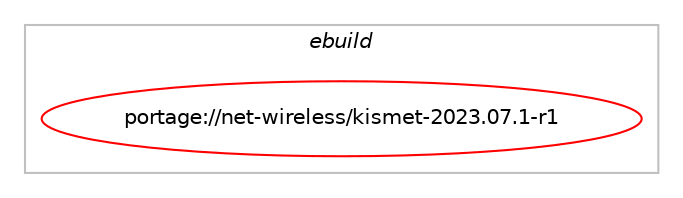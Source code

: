 digraph prolog {

# *************
# Graph options
# *************

newrank=true;
concentrate=true;
compound=true;
graph [rankdir=LR,fontname=Helvetica,fontsize=10,ranksep=1.5];#, ranksep=2.5, nodesep=0.2];
edge  [arrowhead=vee];
node  [fontname=Helvetica,fontsize=10];

# **********
# The ebuild
# **********

subgraph cluster_leftcol {
color=gray;
label=<<i>ebuild</i>>;
id [label="portage://net-wireless/kismet-2023.07.1-r1", color=red, width=4, href="../net-wireless/kismet-2023.07.1-r1.svg"];
}

# ****************
# The dependencies
# ****************

subgraph cluster_midcol {
color=gray;
label=<<i>dependencies</i>>;
subgraph cluster_compile {
fillcolor="#eeeeee";
style=filled;
label=<<i>compile</i>>;
# *** BEGIN UNKNOWN DEPENDENCY TYPE (TODO) ***
# id -> equal(use_conditional_group(positive,kernel_linux,portage://net-wireless/kismet-2023.07.1-r1,[package_dependency(portage://net-wireless/kismet-2023.07.1-r1,install,no,sys-libs,libcap,none,[,,],[],[]),package_dependency(portage://net-wireless/kismet-2023.07.1-r1,install,no,dev-libs,libnl,none,[,,],[slot(3)],[]),package_dependency(portage://net-wireless/kismet-2023.07.1-r1,install,no,net-libs,libpcap,none,[,,],[],[])]))
# *** END UNKNOWN DEPENDENCY TYPE (TODO) ***

# *** BEGIN UNKNOWN DEPENDENCY TYPE (TODO) ***
# id -> equal(use_conditional_group(positive,libusb,portage://net-wireless/kismet-2023.07.1-r1,[package_dependency(portage://net-wireless/kismet-2023.07.1-r1,install,no,virtual,libusb,none,[,,],[slot(1)],[])]))
# *** END UNKNOWN DEPENDENCY TYPE (TODO) ***

# *** BEGIN UNKNOWN DEPENDENCY TYPE (TODO) ***
# id -> equal(use_conditional_group(positive,lm-sensors,portage://net-wireless/kismet-2023.07.1-r1,[package_dependency(portage://net-wireless/kismet-2023.07.1-r1,install,no,sys-apps,lm-sensors,none,[,,],any_same_slot,[])]))
# *** END UNKNOWN DEPENDENCY TYPE (TODO) ***

# *** BEGIN UNKNOWN DEPENDENCY TYPE (TODO) ***
# id -> equal(use_conditional_group(positive,networkmanager,portage://net-wireless/kismet-2023.07.1-r1,[package_dependency(portage://net-wireless/kismet-2023.07.1-r1,install,no,net-misc,networkmanager,none,[,,],[],[])]))
# *** END UNKNOWN DEPENDENCY TYPE (TODO) ***

# *** BEGIN UNKNOWN DEPENDENCY TYPE (TODO) ***
# id -> equal(use_conditional_group(positive,pcre,portage://net-wireless/kismet-2023.07.1-r1,[package_dependency(portage://net-wireless/kismet-2023.07.1-r1,install,no,dev-libs,libpcre2,none,[,,],any_same_slot,[])]))
# *** END UNKNOWN DEPENDENCY TYPE (TODO) ***

# *** BEGIN UNKNOWN DEPENDENCY TYPE (TODO) ***
# id -> equal(use_conditional_group(positive,python_single_target_python3_10,portage://net-wireless/kismet-2023.07.1-r1,[package_dependency(portage://net-wireless/kismet-2023.07.1-r1,install,no,dev-lang,python,none,[,,],[slot(3.10)],[])]))
# *** END UNKNOWN DEPENDENCY TYPE (TODO) ***

# *** BEGIN UNKNOWN DEPENDENCY TYPE (TODO) ***
# id -> equal(use_conditional_group(positive,python_single_target_python3_10,portage://net-wireless/kismet-2023.07.1-r1,[package_dependency(portage://net-wireless/kismet-2023.07.1-r1,install,no,dev-python,protobuf-python,none,[,,],[],[use(enable(python_targets_python3_10),negative)]),package_dependency(portage://net-wireless/kismet-2023.07.1-r1,install,no,dev-python,websockets,none,[,,],[],[use(enable(python_targets_python3_10),negative)])]))
# *** END UNKNOWN DEPENDENCY TYPE (TODO) ***

# *** BEGIN UNKNOWN DEPENDENCY TYPE (TODO) ***
# id -> equal(use_conditional_group(positive,python_single_target_python3_11,portage://net-wireless/kismet-2023.07.1-r1,[package_dependency(portage://net-wireless/kismet-2023.07.1-r1,install,no,dev-lang,python,none,[,,],[slot(3.11)],[])]))
# *** END UNKNOWN DEPENDENCY TYPE (TODO) ***

# *** BEGIN UNKNOWN DEPENDENCY TYPE (TODO) ***
# id -> equal(use_conditional_group(positive,python_single_target_python3_11,portage://net-wireless/kismet-2023.07.1-r1,[package_dependency(portage://net-wireless/kismet-2023.07.1-r1,install,no,dev-python,protobuf-python,none,[,,],[],[use(enable(python_targets_python3_11),negative)]),package_dependency(portage://net-wireless/kismet-2023.07.1-r1,install,no,dev-python,websockets,none,[,,],[],[use(enable(python_targets_python3_11),negative)])]))
# *** END UNKNOWN DEPENDENCY TYPE (TODO) ***

# *** BEGIN UNKNOWN DEPENDENCY TYPE (TODO) ***
# id -> equal(use_conditional_group(positive,python_single_target_python3_12,portage://net-wireless/kismet-2023.07.1-r1,[package_dependency(portage://net-wireless/kismet-2023.07.1-r1,install,no,dev-lang,python,none,[,,],[slot(3.12)],[])]))
# *** END UNKNOWN DEPENDENCY TYPE (TODO) ***

# *** BEGIN UNKNOWN DEPENDENCY TYPE (TODO) ***
# id -> equal(use_conditional_group(positive,python_single_target_python3_12,portage://net-wireless/kismet-2023.07.1-r1,[package_dependency(portage://net-wireless/kismet-2023.07.1-r1,install,no,dev-python,protobuf-python,none,[,,],[],[use(enable(python_targets_python3_12),negative)]),package_dependency(portage://net-wireless/kismet-2023.07.1-r1,install,no,dev-python,websockets,none,[,,],[],[use(enable(python_targets_python3_12),negative)])]))
# *** END UNKNOWN DEPENDENCY TYPE (TODO) ***

# *** BEGIN UNKNOWN DEPENDENCY TYPE (TODO) ***
# id -> equal(use_conditional_group(positive,suid,portage://net-wireless/kismet-2023.07.1-r1,[package_dependency(portage://net-wireless/kismet-2023.07.1-r1,install,no,sys-libs,libcap,none,[,,],[],[])]))
# *** END UNKNOWN DEPENDENCY TYPE (TODO) ***

# *** BEGIN UNKNOWN DEPENDENCY TYPE (TODO) ***
# id -> equal(use_conditional_group(positive,ubertooth,portage://net-wireless/kismet-2023.07.1-r1,[package_dependency(portage://net-wireless/kismet-2023.07.1-r1,install,no,net-wireless,ubertooth,none,[,,],[],[])]))
# *** END UNKNOWN DEPENDENCY TYPE (TODO) ***

# *** BEGIN UNKNOWN DEPENDENCY TYPE (TODO) ***
# id -> equal(package_dependency(portage://net-wireless/kismet-2023.07.1-r1,install,no,dev-db,sqlite,none,[,,],[slot(3)],[]))
# *** END UNKNOWN DEPENDENCY TYPE (TODO) ***

# *** BEGIN UNKNOWN DEPENDENCY TYPE (TODO) ***
# id -> equal(package_dependency(portage://net-wireless/kismet-2023.07.1-r1,install,no,dev-libs,boost,none,[,,],[],[]))
# *** END UNKNOWN DEPENDENCY TYPE (TODO) ***

# *** BEGIN UNKNOWN DEPENDENCY TYPE (TODO) ***
# id -> equal(package_dependency(portage://net-wireless/kismet-2023.07.1-r1,install,no,dev-libs,elfutils,none,[,,],[],[]))
# *** END UNKNOWN DEPENDENCY TYPE (TODO) ***

# *** BEGIN UNKNOWN DEPENDENCY TYPE (TODO) ***
# id -> equal(package_dependency(portage://net-wireless/kismet-2023.07.1-r1,install,no,dev-libs,glib,none,[,,],[slot(2)],[]))
# *** END UNKNOWN DEPENDENCY TYPE (TODO) ***

# *** BEGIN UNKNOWN DEPENDENCY TYPE (TODO) ***
# id -> equal(package_dependency(portage://net-wireless/kismet-2023.07.1-r1,install,no,dev-libs,libfmt,equal,[9*,,,9*],[],[]))
# *** END UNKNOWN DEPENDENCY TYPE (TODO) ***

# *** BEGIN UNKNOWN DEPENDENCY TYPE (TODO) ***
# id -> equal(package_dependency(portage://net-wireless/kismet-2023.07.1-r1,install,no,dev-libs,openssl,none,[,,],any_same_slot,[]))
# *** END UNKNOWN DEPENDENCY TYPE (TODO) ***

# *** BEGIN UNKNOWN DEPENDENCY TYPE (TODO) ***
# id -> equal(package_dependency(portage://net-wireless/kismet-2023.07.1-r1,install,no,dev-libs,protobuf,smaller,[26,,,26],any_same_slot,[]))
# *** END UNKNOWN DEPENDENCY TYPE (TODO) ***

# *** BEGIN UNKNOWN DEPENDENCY TYPE (TODO) ***
# id -> equal(package_dependency(portage://net-wireless/kismet-2023.07.1-r1,install,no,dev-libs,protobuf-c,none,[,,],any_same_slot,[]))
# *** END UNKNOWN DEPENDENCY TYPE (TODO) ***

# *** BEGIN UNKNOWN DEPENDENCY TYPE (TODO) ***
# id -> equal(package_dependency(portage://net-wireless/kismet-2023.07.1-r1,install,no,net-libs,libwebsockets,none,[,,],any_same_slot,[use(enable(client),none),use(enable(lejp),none)]))
# *** END UNKNOWN DEPENDENCY TYPE (TODO) ***

# *** BEGIN UNKNOWN DEPENDENCY TYPE (TODO) ***
# id -> equal(package_dependency(portage://net-wireless/kismet-2023.07.1-r1,install,no,sys-libs,libcap,none,[,,],[],[]))
# *** END UNKNOWN DEPENDENCY TYPE (TODO) ***

# *** BEGIN UNKNOWN DEPENDENCY TYPE (TODO) ***
# id -> equal(package_dependency(portage://net-wireless/kismet-2023.07.1-r1,install,no,sys-libs,zlib,none,[,,],any_same_slot,[]))
# *** END UNKNOWN DEPENDENCY TYPE (TODO) ***

}
subgraph cluster_compileandrun {
fillcolor="#eeeeee";
style=filled;
label=<<i>compile and run</i>>;
}
subgraph cluster_run {
fillcolor="#eeeeee";
style=filled;
label=<<i>run</i>>;
# *** BEGIN UNKNOWN DEPENDENCY TYPE (TODO) ***
# id -> equal(use_conditional_group(positive,kernel_linux,portage://net-wireless/kismet-2023.07.1-r1,[package_dependency(portage://net-wireless/kismet-2023.07.1-r1,run,no,sys-libs,libcap,none,[,,],[],[]),package_dependency(portage://net-wireless/kismet-2023.07.1-r1,run,no,dev-libs,libnl,none,[,,],[slot(3)],[]),package_dependency(portage://net-wireless/kismet-2023.07.1-r1,run,no,net-libs,libpcap,none,[,,],[],[])]))
# *** END UNKNOWN DEPENDENCY TYPE (TODO) ***

# *** BEGIN UNKNOWN DEPENDENCY TYPE (TODO) ***
# id -> equal(use_conditional_group(positive,libusb,portage://net-wireless/kismet-2023.07.1-r1,[package_dependency(portage://net-wireless/kismet-2023.07.1-r1,run,no,virtual,libusb,none,[,,],[slot(1)],[])]))
# *** END UNKNOWN DEPENDENCY TYPE (TODO) ***

# *** BEGIN UNKNOWN DEPENDENCY TYPE (TODO) ***
# id -> equal(use_conditional_group(positive,lm-sensors,portage://net-wireless/kismet-2023.07.1-r1,[package_dependency(portage://net-wireless/kismet-2023.07.1-r1,run,no,sys-apps,lm-sensors,none,[,,],any_same_slot,[])]))
# *** END UNKNOWN DEPENDENCY TYPE (TODO) ***

# *** BEGIN UNKNOWN DEPENDENCY TYPE (TODO) ***
# id -> equal(use_conditional_group(positive,networkmanager,portage://net-wireless/kismet-2023.07.1-r1,[package_dependency(portage://net-wireless/kismet-2023.07.1-r1,run,no,net-misc,networkmanager,none,[,,],[],[])]))
# *** END UNKNOWN DEPENDENCY TYPE (TODO) ***

# *** BEGIN UNKNOWN DEPENDENCY TYPE (TODO) ***
# id -> equal(use_conditional_group(positive,pcre,portage://net-wireless/kismet-2023.07.1-r1,[package_dependency(portage://net-wireless/kismet-2023.07.1-r1,run,no,dev-libs,libpcre2,none,[,,],any_same_slot,[])]))
# *** END UNKNOWN DEPENDENCY TYPE (TODO) ***

# *** BEGIN UNKNOWN DEPENDENCY TYPE (TODO) ***
# id -> equal(use_conditional_group(positive,python_single_target_python3_10,portage://net-wireless/kismet-2023.07.1-r1,[package_dependency(portage://net-wireless/kismet-2023.07.1-r1,run,no,dev-lang,python,none,[,,],[slot(3.10)],[])]))
# *** END UNKNOWN DEPENDENCY TYPE (TODO) ***

# *** BEGIN UNKNOWN DEPENDENCY TYPE (TODO) ***
# id -> equal(use_conditional_group(positive,python_single_target_python3_10,portage://net-wireless/kismet-2023.07.1-r1,[package_dependency(portage://net-wireless/kismet-2023.07.1-r1,run,no,dev-python,protobuf-python,none,[,,],[],[use(enable(python_targets_python3_10),negative)]),package_dependency(portage://net-wireless/kismet-2023.07.1-r1,run,no,dev-python,websockets,none,[,,],[],[use(enable(python_targets_python3_10),negative)])]))
# *** END UNKNOWN DEPENDENCY TYPE (TODO) ***

# *** BEGIN UNKNOWN DEPENDENCY TYPE (TODO) ***
# id -> equal(use_conditional_group(positive,python_single_target_python3_10,portage://net-wireless/kismet-2023.07.1-r1,[package_dependency(portage://net-wireless/kismet-2023.07.1-r1,run,no,dev-python,pyserial,none,[,,],[],[use(enable(python_targets_python3_10),negative)])]))
# *** END UNKNOWN DEPENDENCY TYPE (TODO) ***

# *** BEGIN UNKNOWN DEPENDENCY TYPE (TODO) ***
# id -> equal(use_conditional_group(positive,python_single_target_python3_11,portage://net-wireless/kismet-2023.07.1-r1,[package_dependency(portage://net-wireless/kismet-2023.07.1-r1,run,no,dev-lang,python,none,[,,],[slot(3.11)],[])]))
# *** END UNKNOWN DEPENDENCY TYPE (TODO) ***

# *** BEGIN UNKNOWN DEPENDENCY TYPE (TODO) ***
# id -> equal(use_conditional_group(positive,python_single_target_python3_11,portage://net-wireless/kismet-2023.07.1-r1,[package_dependency(portage://net-wireless/kismet-2023.07.1-r1,run,no,dev-python,protobuf-python,none,[,,],[],[use(enable(python_targets_python3_11),negative)]),package_dependency(portage://net-wireless/kismet-2023.07.1-r1,run,no,dev-python,websockets,none,[,,],[],[use(enable(python_targets_python3_11),negative)])]))
# *** END UNKNOWN DEPENDENCY TYPE (TODO) ***

# *** BEGIN UNKNOWN DEPENDENCY TYPE (TODO) ***
# id -> equal(use_conditional_group(positive,python_single_target_python3_11,portage://net-wireless/kismet-2023.07.1-r1,[package_dependency(portage://net-wireless/kismet-2023.07.1-r1,run,no,dev-python,pyserial,none,[,,],[],[use(enable(python_targets_python3_11),negative)])]))
# *** END UNKNOWN DEPENDENCY TYPE (TODO) ***

# *** BEGIN UNKNOWN DEPENDENCY TYPE (TODO) ***
# id -> equal(use_conditional_group(positive,python_single_target_python3_12,portage://net-wireless/kismet-2023.07.1-r1,[package_dependency(portage://net-wireless/kismet-2023.07.1-r1,run,no,dev-lang,python,none,[,,],[slot(3.12)],[])]))
# *** END UNKNOWN DEPENDENCY TYPE (TODO) ***

# *** BEGIN UNKNOWN DEPENDENCY TYPE (TODO) ***
# id -> equal(use_conditional_group(positive,python_single_target_python3_12,portage://net-wireless/kismet-2023.07.1-r1,[package_dependency(portage://net-wireless/kismet-2023.07.1-r1,run,no,dev-python,protobuf-python,none,[,,],[],[use(enable(python_targets_python3_12),negative)]),package_dependency(portage://net-wireless/kismet-2023.07.1-r1,run,no,dev-python,websockets,none,[,,],[],[use(enable(python_targets_python3_12),negative)])]))
# *** END UNKNOWN DEPENDENCY TYPE (TODO) ***

# *** BEGIN UNKNOWN DEPENDENCY TYPE (TODO) ***
# id -> equal(use_conditional_group(positive,python_single_target_python3_12,portage://net-wireless/kismet-2023.07.1-r1,[package_dependency(portage://net-wireless/kismet-2023.07.1-r1,run,no,dev-python,pyserial,none,[,,],[],[use(enable(python_targets_python3_12),negative)])]))
# *** END UNKNOWN DEPENDENCY TYPE (TODO) ***

# *** BEGIN UNKNOWN DEPENDENCY TYPE (TODO) ***
# id -> equal(use_conditional_group(positive,rtlsdr,portage://net-wireless/kismet-2023.07.1-r1,[use_conditional_group(positive,python_single_target_python3_10,portage://net-wireless/kismet-2023.07.1-r1,[package_dependency(portage://net-wireless/kismet-2023.07.1-r1,run,no,dev-python,numpy,none,[,,],[],[use(enable(python_targets_python3_10),negative)])]),use_conditional_group(positive,python_single_target_python3_11,portage://net-wireless/kismet-2023.07.1-r1,[package_dependency(portage://net-wireless/kismet-2023.07.1-r1,run,no,dev-python,numpy,none,[,,],[],[use(enable(python_targets_python3_11),negative)])]),use_conditional_group(positive,python_single_target_python3_12,portage://net-wireless/kismet-2023.07.1-r1,[package_dependency(portage://net-wireless/kismet-2023.07.1-r1,run,no,dev-python,numpy,none,[,,],[],[use(enable(python_targets_python3_12),negative)])]),package_dependency(portage://net-wireless/kismet-2023.07.1-r1,run,no,net-wireless,rtl-sdr,none,[,,],[],[])]))
# *** END UNKNOWN DEPENDENCY TYPE (TODO) ***

# *** BEGIN UNKNOWN DEPENDENCY TYPE (TODO) ***
# id -> equal(use_conditional_group(positive,selinux,portage://net-wireless/kismet-2023.07.1-r1,[package_dependency(portage://net-wireless/kismet-2023.07.1-r1,run,no,sec-policy,selinux-kismet,none,[,,],[],[])]))
# *** END UNKNOWN DEPENDENCY TYPE (TODO) ***

# *** BEGIN UNKNOWN DEPENDENCY TYPE (TODO) ***
# id -> equal(use_conditional_group(positive,suid,portage://net-wireless/kismet-2023.07.1-r1,[package_dependency(portage://net-wireless/kismet-2023.07.1-r1,run,no,sys-libs,libcap,none,[,,],[],[])]))
# *** END UNKNOWN DEPENDENCY TYPE (TODO) ***

# *** BEGIN UNKNOWN DEPENDENCY TYPE (TODO) ***
# id -> equal(use_conditional_group(positive,ubertooth,portage://net-wireless/kismet-2023.07.1-r1,[package_dependency(portage://net-wireless/kismet-2023.07.1-r1,run,no,net-wireless,ubertooth,none,[,,],[],[])]))
# *** END UNKNOWN DEPENDENCY TYPE (TODO) ***

# *** BEGIN UNKNOWN DEPENDENCY TYPE (TODO) ***
# id -> equal(package_dependency(portage://net-wireless/kismet-2023.07.1-r1,run,no,acct-group,kismet,none,[,,],[],[]))
# *** END UNKNOWN DEPENDENCY TYPE (TODO) ***

# *** BEGIN UNKNOWN DEPENDENCY TYPE (TODO) ***
# id -> equal(package_dependency(portage://net-wireless/kismet-2023.07.1-r1,run,no,acct-user,kismet,none,[,,],[],[]))
# *** END UNKNOWN DEPENDENCY TYPE (TODO) ***

# *** BEGIN UNKNOWN DEPENDENCY TYPE (TODO) ***
# id -> equal(package_dependency(portage://net-wireless/kismet-2023.07.1-r1,run,no,dev-db,sqlite,none,[,,],[slot(3)],[]))
# *** END UNKNOWN DEPENDENCY TYPE (TODO) ***

# *** BEGIN UNKNOWN DEPENDENCY TYPE (TODO) ***
# id -> equal(package_dependency(portage://net-wireless/kismet-2023.07.1-r1,run,no,dev-libs,elfutils,none,[,,],[],[]))
# *** END UNKNOWN DEPENDENCY TYPE (TODO) ***

# *** BEGIN UNKNOWN DEPENDENCY TYPE (TODO) ***
# id -> equal(package_dependency(portage://net-wireless/kismet-2023.07.1-r1,run,no,dev-libs,glib,none,[,,],[slot(2)],[]))
# *** END UNKNOWN DEPENDENCY TYPE (TODO) ***

# *** BEGIN UNKNOWN DEPENDENCY TYPE (TODO) ***
# id -> equal(package_dependency(portage://net-wireless/kismet-2023.07.1-r1,run,no,dev-libs,openssl,none,[,,],any_same_slot,[]))
# *** END UNKNOWN DEPENDENCY TYPE (TODO) ***

# *** BEGIN UNKNOWN DEPENDENCY TYPE (TODO) ***
# id -> equal(package_dependency(portage://net-wireless/kismet-2023.07.1-r1,run,no,dev-libs,protobuf,smaller,[26,,,26],any_same_slot,[]))
# *** END UNKNOWN DEPENDENCY TYPE (TODO) ***

# *** BEGIN UNKNOWN DEPENDENCY TYPE (TODO) ***
# id -> equal(package_dependency(portage://net-wireless/kismet-2023.07.1-r1,run,no,dev-libs,protobuf-c,none,[,,],any_same_slot,[]))
# *** END UNKNOWN DEPENDENCY TYPE (TODO) ***

# *** BEGIN UNKNOWN DEPENDENCY TYPE (TODO) ***
# id -> equal(package_dependency(portage://net-wireless/kismet-2023.07.1-r1,run,no,net-libs,libwebsockets,none,[,,],any_same_slot,[use(enable(client),none),use(enable(lejp),none)]))
# *** END UNKNOWN DEPENDENCY TYPE (TODO) ***

# *** BEGIN UNKNOWN DEPENDENCY TYPE (TODO) ***
# id -> equal(package_dependency(portage://net-wireless/kismet-2023.07.1-r1,run,no,sys-libs,zlib,none,[,,],any_same_slot,[]))
# *** END UNKNOWN DEPENDENCY TYPE (TODO) ***

}
}

# **************
# The candidates
# **************

subgraph cluster_choices {
rank=same;
color=gray;
label=<<i>candidates</i>>;

}

}

